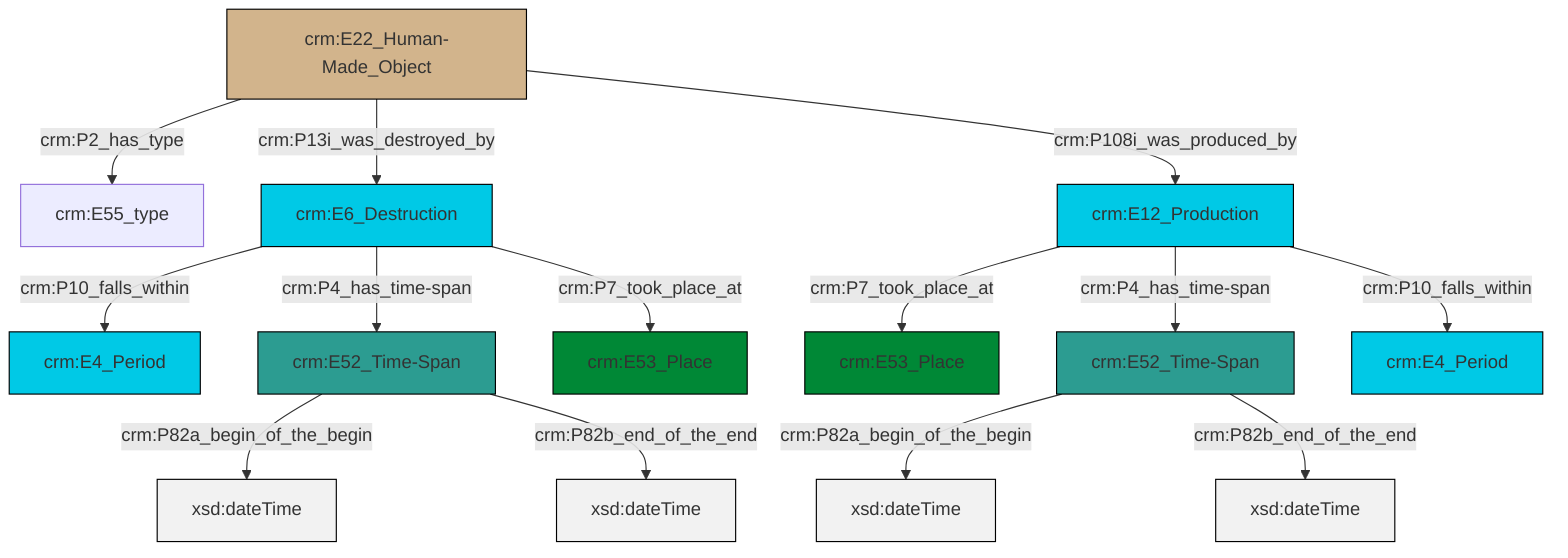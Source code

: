 graph TD
classDef Literal fill:#f2f2f2,stroke:#000000;
classDef CRM_Entity fill:#FFFFFF,stroke:#000000;
classDef Temporal_Entity fill:#00C9E6, stroke:#000000;
classDef Type fill:#E18312, stroke:#000000;
classDef Time-Span fill:#2C9C91, stroke:#000000;
classDef Appellation fill:#FFEB7F, stroke:#000000;
classDef Place fill:#008836, stroke:#000000;
classDef Persistent_Item fill:#B266B2, stroke:#000000;
classDef Conceptual_Object fill:#FFD700, stroke:#000000;
classDef Physical_Thing fill:#D2B48C, stroke:#000000;
classDef Actor fill:#f58aad, stroke:#000000;
classDef PC_Classes fill:#4ce600, stroke:#000000;
classDef Multi fill:#cccccc,stroke:#000000;

4["crm:E52_Time-Span"]:::Time-Span -->|crm:P82a_begin_of_the_begin| 5[xsd:dateTime]:::Literal
6["crm:E12_Production"]:::Temporal_Entity -->|crm:P7_took_place_at| 0["crm:E53_Place"]:::Place
6["crm:E12_Production"]:::Temporal_Entity -->|crm:P4_has_time-span| 2["crm:E52_Time-Span"]:::Time-Span
2["crm:E52_Time-Span"]:::Time-Span -->|crm:P82a_begin_of_the_begin| 9[xsd:dateTime]:::Literal
7["crm:E6_Destruction"]:::Temporal_Entity -->|crm:P10_falls_within| 10["crm:E4_Period"]:::Temporal_Entity
6["crm:E12_Production"]:::Temporal_Entity -->|crm:P10_falls_within| 15["crm:E4_Period"]:::Temporal_Entity
2["crm:E52_Time-Span"]:::Time-Span -->|crm:P82b_end_of_the_end| 17[xsd:dateTime]:::Literal
7["crm:E6_Destruction"]:::Temporal_Entity -->|crm:P4_has_time-span| 4["crm:E52_Time-Span"]:::Time-Span
13["crm:E22_Human-Made_Object"]:::Physical_Thing -->|crm:P2_has_type| 21["crm:E55_type"]:::Default
7["crm:E6_Destruction"]:::Temporal_Entity -->|crm:P7_took_place_at| 19["crm:E53_Place"]:::Place
4["crm:E52_Time-Span"]:::Time-Span -->|crm:P82b_end_of_the_end| 23[xsd:dateTime]:::Literal
13["crm:E22_Human-Made_Object"]:::Physical_Thing -->|crm:P13i_was_destroyed_by| 7["crm:E6_Destruction"]:::Temporal_Entity
13["crm:E22_Human-Made_Object"]:::Physical_Thing -->|crm:P108i_was_produced_by| 6["crm:E12_Production"]:::Temporal_Entity